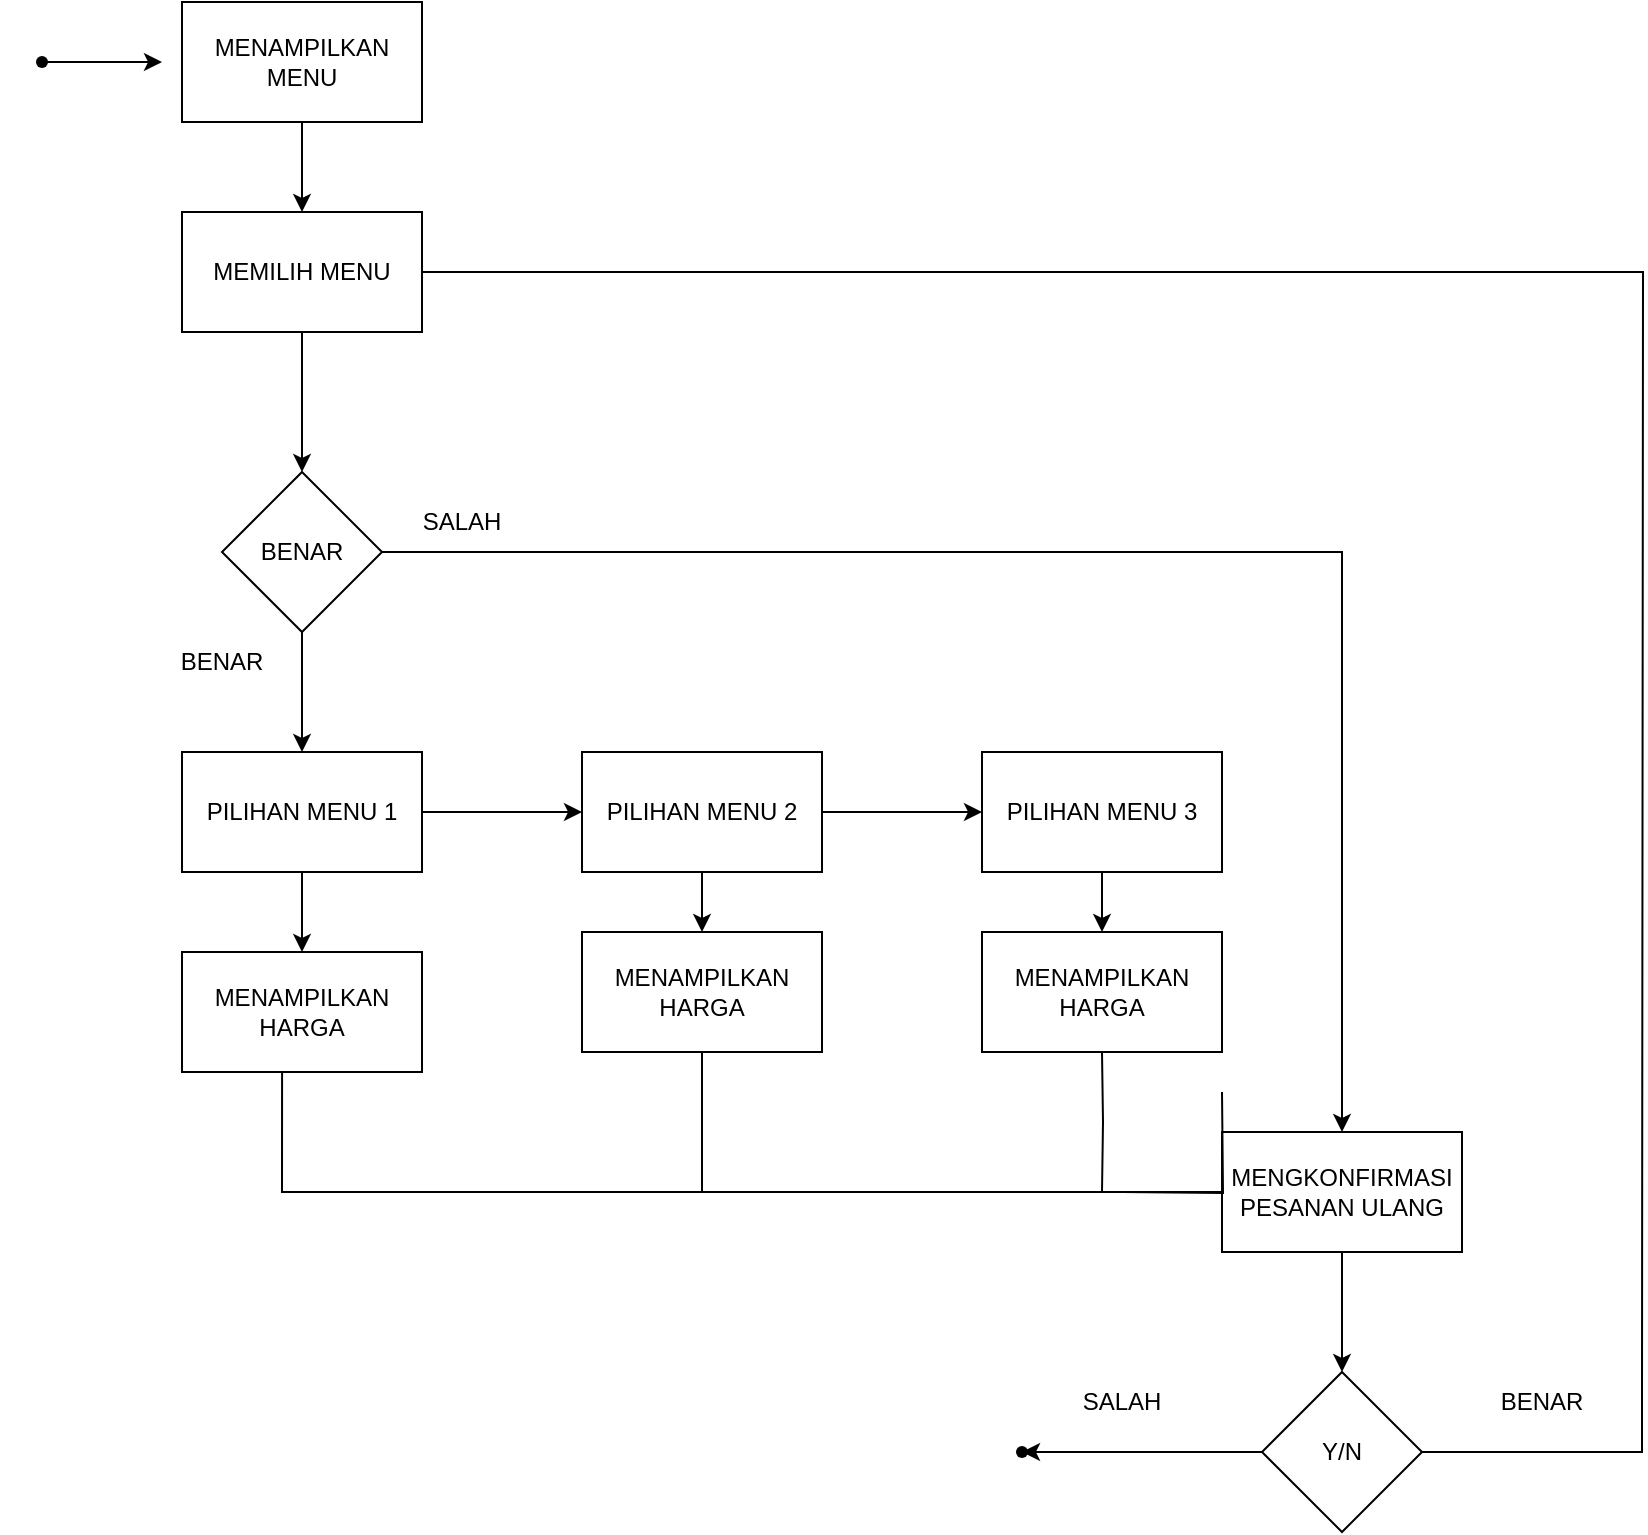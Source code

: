 <mxfile version="15.4.0" type="device"><diagram id="uba8wtq-Jm2vQ98awWxC" name="Page-1"><mxGraphModel dx="852" dy="494" grid="1" gridSize="10" guides="1" tooltips="1" connect="1" arrows="1" fold="1" page="1" pageScale="1" pageWidth="1200" pageHeight="1920" math="0" shadow="0"><root><mxCell id="0"/><mxCell id="1" parent="0"/><mxCell id="WVI4aCROjsjcH1p4lOs4-8" value="" style="edgeStyle=orthogonalEdgeStyle;rounded=0;orthogonalLoop=1;jettySize=auto;html=1;" parent="1" source="WVI4aCROjsjcH1p4lOs4-5" target="WVI4aCROjsjcH1p4lOs4-7" edge="1"><mxGeometry relative="1" as="geometry"/></mxCell><mxCell id="WVI4aCROjsjcH1p4lOs4-5" value="MENAMPILKAN MENU" style="whiteSpace=wrap;html=1;" parent="1" vertex="1"><mxGeometry x="150" y="45" width="120" height="60" as="geometry"/></mxCell><mxCell id="WVI4aCROjsjcH1p4lOs4-10" value="" style="edgeStyle=orthogonalEdgeStyle;rounded=0;orthogonalLoop=1;jettySize=auto;html=1;" parent="1" source="WVI4aCROjsjcH1p4lOs4-7" target="WVI4aCROjsjcH1p4lOs4-9" edge="1"><mxGeometry relative="1" as="geometry"/></mxCell><mxCell id="WVI4aCROjsjcH1p4lOs4-7" value="MEMILIH MENU" style="whiteSpace=wrap;html=1;" parent="1" vertex="1"><mxGeometry x="150" y="150" width="120" height="60" as="geometry"/></mxCell><mxCell id="WVI4aCROjsjcH1p4lOs4-12" value="" style="edgeStyle=orthogonalEdgeStyle;rounded=0;orthogonalLoop=1;jettySize=auto;html=1;" parent="1" source="WVI4aCROjsjcH1p4lOs4-9" target="WVI4aCROjsjcH1p4lOs4-11" edge="1"><mxGeometry relative="1" as="geometry"/></mxCell><mxCell id="WVI4aCROjsjcH1p4lOs4-24" value="" style="edgeStyle=orthogonalEdgeStyle;rounded=0;orthogonalLoop=1;jettySize=auto;html=1;" parent="1" source="WVI4aCROjsjcH1p4lOs4-9" target="WVI4aCROjsjcH1p4lOs4-23" edge="1"><mxGeometry relative="1" as="geometry"/></mxCell><mxCell id="WVI4aCROjsjcH1p4lOs4-9" value="BENAR" style="rhombus;whiteSpace=wrap;html=1;" parent="1" vertex="1"><mxGeometry x="170" y="280" width="80" height="80" as="geometry"/></mxCell><mxCell id="WVI4aCROjsjcH1p4lOs4-14" value="" style="edgeStyle=orthogonalEdgeStyle;rounded=0;orthogonalLoop=1;jettySize=auto;html=1;" parent="1" source="WVI4aCROjsjcH1p4lOs4-11" target="WVI4aCROjsjcH1p4lOs4-13" edge="1"><mxGeometry relative="1" as="geometry"/></mxCell><mxCell id="WVI4aCROjsjcH1p4lOs4-16" value="" style="edgeStyle=orthogonalEdgeStyle;rounded=0;orthogonalLoop=1;jettySize=auto;html=1;" parent="1" source="WVI4aCROjsjcH1p4lOs4-11" target="WVI4aCROjsjcH1p4lOs4-15" edge="1"><mxGeometry relative="1" as="geometry"/></mxCell><mxCell id="WVI4aCROjsjcH1p4lOs4-11" value="PILIHAN MENU 1" style="whiteSpace=wrap;html=1;" parent="1" vertex="1"><mxGeometry x="150" y="420" width="120" height="60" as="geometry"/></mxCell><mxCell id="WVI4aCROjsjcH1p4lOs4-13" value="MENAMPILKAN HARGA" style="whiteSpace=wrap;html=1;" parent="1" vertex="1"><mxGeometry x="150" y="520" width="120" height="60" as="geometry"/></mxCell><mxCell id="WVI4aCROjsjcH1p4lOs4-18" value="" style="edgeStyle=orthogonalEdgeStyle;rounded=0;orthogonalLoop=1;jettySize=auto;html=1;" parent="1" source="WVI4aCROjsjcH1p4lOs4-15" target="WVI4aCROjsjcH1p4lOs4-17" edge="1"><mxGeometry relative="1" as="geometry"/></mxCell><mxCell id="WVI4aCROjsjcH1p4lOs4-20" value="" style="edgeStyle=orthogonalEdgeStyle;rounded=0;orthogonalLoop=1;jettySize=auto;html=1;" parent="1" source="WVI4aCROjsjcH1p4lOs4-15" target="WVI4aCROjsjcH1p4lOs4-19" edge="1"><mxGeometry relative="1" as="geometry"/></mxCell><mxCell id="WVI4aCROjsjcH1p4lOs4-15" value="PILIHAN MENU 2" style="whiteSpace=wrap;html=1;" parent="1" vertex="1"><mxGeometry x="350" y="420" width="120" height="60" as="geometry"/></mxCell><mxCell id="WVI4aCROjsjcH1p4lOs4-17" value="MENAMPILKAN HARGA" style="whiteSpace=wrap;html=1;" parent="1" vertex="1"><mxGeometry x="350" y="510" width="120" height="60" as="geometry"/></mxCell><mxCell id="WVI4aCROjsjcH1p4lOs4-22" value="" style="edgeStyle=orthogonalEdgeStyle;rounded=0;orthogonalLoop=1;jettySize=auto;html=1;" parent="1" source="WVI4aCROjsjcH1p4lOs4-19" target="WVI4aCROjsjcH1p4lOs4-21" edge="1"><mxGeometry relative="1" as="geometry"/></mxCell><mxCell id="WVI4aCROjsjcH1p4lOs4-19" value="PILIHAN MENU 3" style="whiteSpace=wrap;html=1;" parent="1" vertex="1"><mxGeometry x="550" y="420" width="120" height="60" as="geometry"/></mxCell><mxCell id="WVI4aCROjsjcH1p4lOs4-21" value="MENAMPILKAN HARGA" style="whiteSpace=wrap;html=1;" parent="1" vertex="1"><mxGeometry x="550" y="510" width="120" height="60" as="geometry"/></mxCell><mxCell id="WVI4aCROjsjcH1p4lOs4-47" value="" style="edgeStyle=orthogonalEdgeStyle;rounded=0;orthogonalLoop=1;jettySize=auto;html=1;" parent="1" source="WVI4aCROjsjcH1p4lOs4-23" target="WVI4aCROjsjcH1p4lOs4-35" edge="1"><mxGeometry relative="1" as="geometry"/></mxCell><mxCell id="WVI4aCROjsjcH1p4lOs4-23" value="MENGKONFIRMASI PESANAN ULANG" style="whiteSpace=wrap;html=1;" parent="1" vertex="1"><mxGeometry x="670" y="610" width="120" height="60" as="geometry"/></mxCell><mxCell id="WVI4aCROjsjcH1p4lOs4-29" value="" style="endArrow=none;html=1;rounded=0;edgeStyle=orthogonalEdgeStyle;entryX=0.417;entryY=1;entryDx=0;entryDy=0;entryPerimeter=0;exitX=0;exitY=0.5;exitDx=0;exitDy=0;" parent="1" source="WVI4aCROjsjcH1p4lOs4-23" target="WVI4aCROjsjcH1p4lOs4-13" edge="1"><mxGeometry width="50" height="50" relative="1" as="geometry"><mxPoint x="390" y="760" as="sourcePoint"/><mxPoint x="440" y="710" as="targetPoint"/></mxGeometry></mxCell><mxCell id="WVI4aCROjsjcH1p4lOs4-30" value="" style="endArrow=none;html=1;rounded=0;edgeStyle=orthogonalEdgeStyle;exitX=0.5;exitY=1;exitDx=0;exitDy=0;" parent="1" source="WVI4aCROjsjcH1p4lOs4-17" edge="1"><mxGeometry width="50" height="50" relative="1" as="geometry"><mxPoint x="400" y="580" as="sourcePoint"/><mxPoint x="410" y="640" as="targetPoint"/></mxGeometry></mxCell><mxCell id="WVI4aCROjsjcH1p4lOs4-31" value="" style="endArrow=none;html=1;rounded=0;edgeStyle=orthogonalEdgeStyle;entryX=0.5;entryY=1;entryDx=0;entryDy=0;" parent="1" target="WVI4aCROjsjcH1p4lOs4-21" edge="1"><mxGeometry width="50" height="50" relative="1" as="geometry"><mxPoint x="610" y="640" as="sourcePoint"/><mxPoint x="440" y="680" as="targetPoint"/></mxGeometry></mxCell><mxCell id="WVI4aCROjsjcH1p4lOs4-32" value="BENAR" style="text;html=1;strokeColor=none;fillColor=none;align=center;verticalAlign=middle;whiteSpace=wrap;rounded=0;" parent="1" vertex="1"><mxGeometry x="140" y="360" width="60" height="30" as="geometry"/></mxCell><mxCell id="WVI4aCROjsjcH1p4lOs4-33" value="SALAH" style="text;html=1;strokeColor=none;fillColor=none;align=center;verticalAlign=middle;whiteSpace=wrap;rounded=0;" parent="1" vertex="1"><mxGeometry x="260" y="290" width="60" height="30" as="geometry"/></mxCell><mxCell id="WVI4aCROjsjcH1p4lOs4-52" value="" style="edgeStyle=orthogonalEdgeStyle;rounded=0;orthogonalLoop=1;jettySize=auto;html=1;" parent="1" source="WVI4aCROjsjcH1p4lOs4-35" target="WVI4aCROjsjcH1p4lOs4-51" edge="1"><mxGeometry relative="1" as="geometry"/></mxCell><mxCell id="WVI4aCROjsjcH1p4lOs4-35" value="Y/N" style="rhombus;whiteSpace=wrap;html=1;" parent="1" vertex="1"><mxGeometry x="690" y="730" width="80" height="80" as="geometry"/></mxCell><mxCell id="WVI4aCROjsjcH1p4lOs4-42" value="" style="endArrow=none;html=1;rounded=0;edgeStyle=orthogonalEdgeStyle;" parent="1" edge="1"><mxGeometry width="50" height="50" relative="1" as="geometry"><mxPoint x="620" y="640" as="sourcePoint"/><mxPoint x="670" y="590" as="targetPoint"/></mxGeometry></mxCell><mxCell id="WVI4aCROjsjcH1p4lOs4-44" value="" style="endArrow=none;html=1;rounded=0;edgeStyle=orthogonalEdgeStyle;exitX=1;exitY=0.5;exitDx=0;exitDy=0;" parent="1" source="WVI4aCROjsjcH1p4lOs4-7" edge="1"><mxGeometry width="50" height="50" relative="1" as="geometry"><mxPoint x="620" y="180" as="sourcePoint"/><mxPoint x="880" y="740" as="targetPoint"/></mxGeometry></mxCell><mxCell id="WVI4aCROjsjcH1p4lOs4-45" value="" style="endArrow=none;html=1;rounded=0;edgeStyle=orthogonalEdgeStyle;exitX=1;exitY=0.5;exitDx=0;exitDy=0;" parent="1" source="WVI4aCROjsjcH1p4lOs4-35" edge="1"><mxGeometry width="50" height="50" relative="1" as="geometry"><mxPoint x="620" y="910" as="sourcePoint"/><mxPoint x="880" y="740" as="targetPoint"/><Array as="points"><mxPoint x="880" y="770"/></Array></mxGeometry></mxCell><mxCell id="WVI4aCROjsjcH1p4lOs4-51" value="" style="shape=waypoint;size=6;pointerEvents=1;points=[];fillColor=#ffffff;resizable=0;rotatable=0;perimeter=centerPerimeter;snapToPoint=1;" parent="1" vertex="1"><mxGeometry x="550" y="750" width="40" height="40" as="geometry"/></mxCell><mxCell id="WVI4aCROjsjcH1p4lOs4-54" value="SALAH" style="text;html=1;strokeColor=none;fillColor=none;align=center;verticalAlign=middle;whiteSpace=wrap;rounded=0;" parent="1" vertex="1"><mxGeometry x="590" y="730" width="60" height="30" as="geometry"/></mxCell><mxCell id="WVI4aCROjsjcH1p4lOs4-55" value="BENAR" style="text;html=1;strokeColor=none;fillColor=none;align=center;verticalAlign=middle;whiteSpace=wrap;rounded=0;" parent="1" vertex="1"><mxGeometry x="800" y="730" width="60" height="30" as="geometry"/></mxCell><mxCell id="WVI4aCROjsjcH1p4lOs4-56" value="" style="shape=waypoint;size=6;pointerEvents=1;points=[];fillColor=#ffffff;resizable=0;rotatable=0;perimeter=centerPerimeter;snapToPoint=1;" parent="1" vertex="1"><mxGeometry x="60" y="55" width="40" height="40" as="geometry"/></mxCell><mxCell id="WVI4aCROjsjcH1p4lOs4-58" value="" style="endArrow=classic;html=1;rounded=0;edgeStyle=orthogonalEdgeStyle;exitX=0.675;exitY=0.6;exitDx=0;exitDy=0;exitPerimeter=0;" parent="1" source="WVI4aCROjsjcH1p4lOs4-56" edge="1"><mxGeometry width="50" height="50" relative="1" as="geometry"><mxPoint x="220" y="120" as="sourcePoint"/><mxPoint x="140" y="75" as="targetPoint"/></mxGeometry></mxCell></root></mxGraphModel></diagram></mxfile>